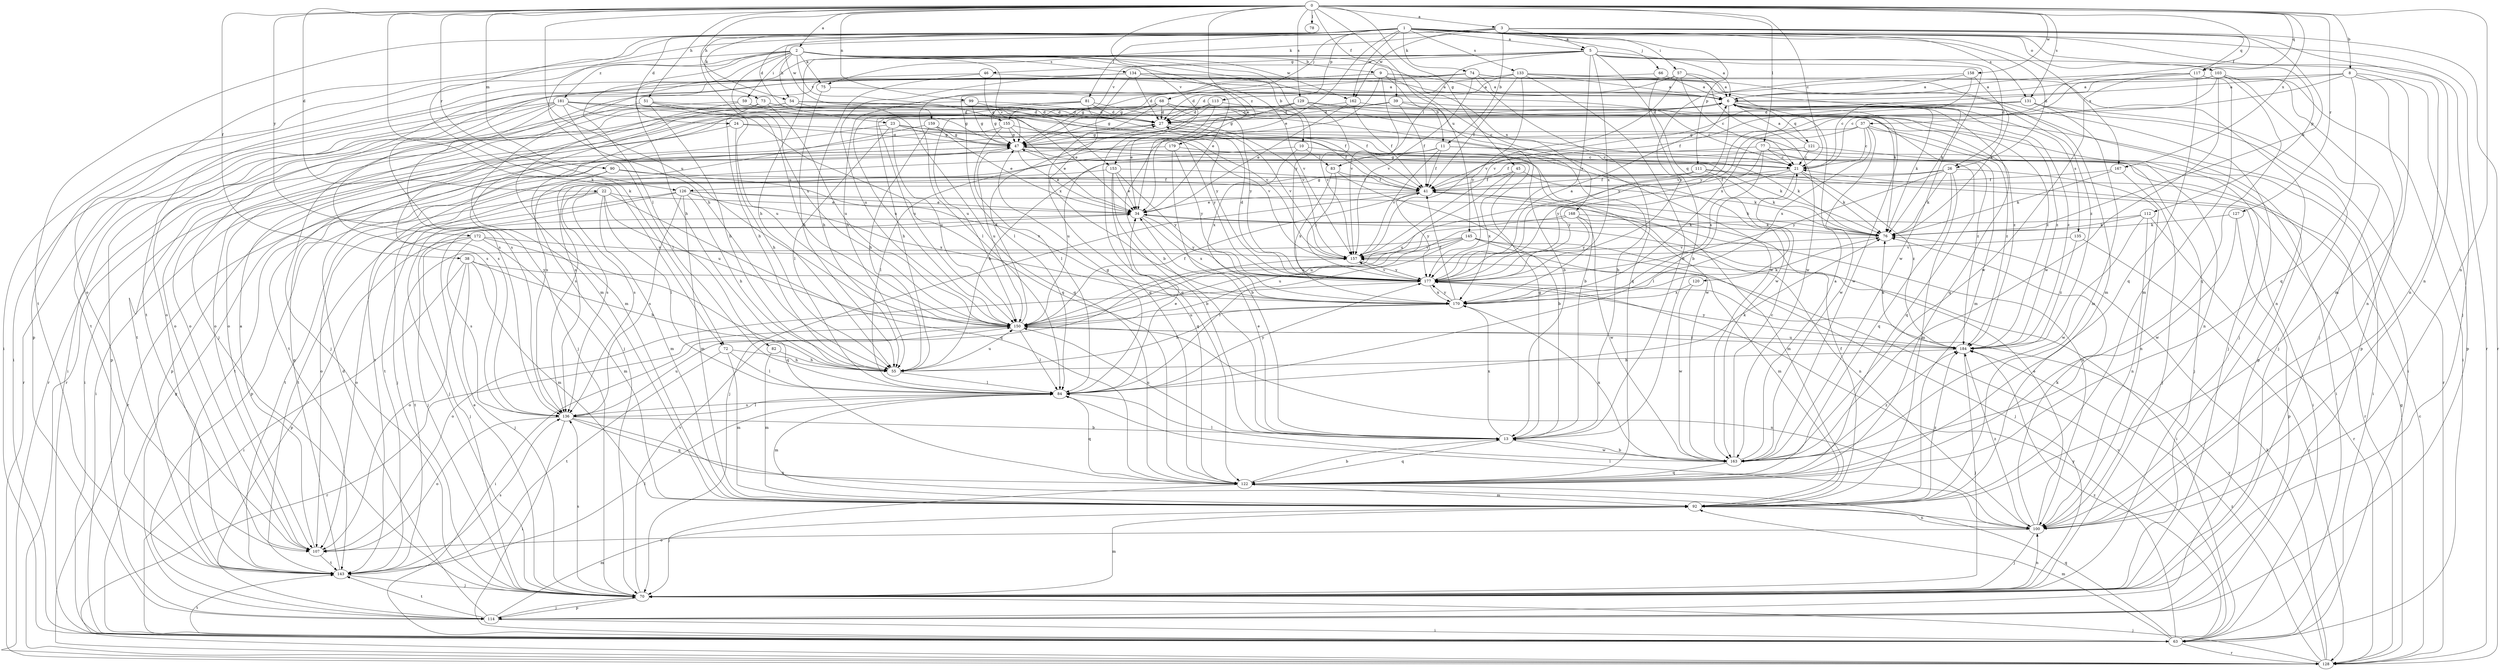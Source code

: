 strict digraph  {
0;
1;
2;
3;
5;
6;
8;
9;
10;
11;
13;
21;
22;
23;
24;
26;
27;
34;
37;
38;
39;
41;
45;
46;
47;
51;
54;
55;
57;
59;
63;
66;
68;
70;
72;
73;
74;
75;
76;
77;
78;
81;
82;
83;
84;
90;
92;
99;
100;
103;
107;
111;
112;
113;
114;
117;
120;
121;
122;
126;
127;
128;
129;
131;
133;
134;
135;
136;
143;
145;
150;
153;
155;
157;
158;
159;
162;
163;
167;
168;
170;
172;
177;
179;
181;
184;
0 -> 2  [label=a];
0 -> 3  [label=a];
0 -> 8  [label=b];
0 -> 21  [label=c];
0 -> 22  [label=d];
0 -> 34  [label=e];
0 -> 37  [label=f];
0 -> 38  [label=f];
0 -> 39  [label=f];
0 -> 45  [label=g];
0 -> 51  [label=h];
0 -> 54  [label=h];
0 -> 72  [label=k];
0 -> 77  [label=l];
0 -> 78  [label=l];
0 -> 90  [label=m];
0 -> 99  [label=n];
0 -> 100  [label=n];
0 -> 117  [label=q];
0 -> 126  [label=r];
0 -> 127  [label=r];
0 -> 129  [label=s];
0 -> 131  [label=s];
0 -> 145  [label=u];
0 -> 150  [label=u];
0 -> 153  [label=v];
0 -> 158  [label=w];
0 -> 167  [label=x];
0 -> 172  [label=y];
1 -> 5  [label=a];
1 -> 23  [label=d];
1 -> 24  [label=d];
1 -> 26  [label=d];
1 -> 34  [label=e];
1 -> 57  [label=i];
1 -> 66  [label=j];
1 -> 68  [label=j];
1 -> 70  [label=j];
1 -> 72  [label=k];
1 -> 73  [label=k];
1 -> 74  [label=k];
1 -> 81  [label=l];
1 -> 103  [label=o];
1 -> 111  [label=p];
1 -> 112  [label=p];
1 -> 113  [label=p];
1 -> 128  [label=r];
1 -> 131  [label=s];
1 -> 133  [label=s];
1 -> 143  [label=t];
1 -> 150  [label=u];
1 -> 159  [label=w];
1 -> 162  [label=w];
1 -> 167  [label=x];
2 -> 9  [label=b];
2 -> 10  [label=b];
2 -> 54  [label=h];
2 -> 55  [label=h];
2 -> 59  [label=i];
2 -> 63  [label=i];
2 -> 75  [label=k];
2 -> 82  [label=l];
2 -> 114  [label=p];
2 -> 134  [label=s];
2 -> 150  [label=u];
2 -> 153  [label=v];
2 -> 155  [label=v];
2 -> 162  [label=w];
2 -> 168  [label=x];
2 -> 177  [label=y];
2 -> 179  [label=z];
2 -> 181  [label=z];
3 -> 5  [label=a];
3 -> 11  [label=b];
3 -> 55  [label=h];
3 -> 75  [label=k];
3 -> 76  [label=k];
3 -> 100  [label=n];
3 -> 107  [label=o];
3 -> 117  [label=q];
3 -> 128  [label=r];
3 -> 162  [label=w];
5 -> 6  [label=a];
5 -> 26  [label=d];
5 -> 46  [label=g];
5 -> 55  [label=h];
5 -> 83  [label=l];
5 -> 100  [label=n];
5 -> 120  [label=q];
5 -> 143  [label=t];
5 -> 155  [label=v];
5 -> 163  [label=w];
5 -> 170  [label=x];
5 -> 177  [label=y];
6 -> 27  [label=d];
6 -> 76  [label=k];
6 -> 114  [label=p];
6 -> 121  [label=q];
6 -> 122  [label=q];
6 -> 135  [label=s];
6 -> 150  [label=u];
6 -> 163  [label=w];
6 -> 177  [label=y];
6 -> 184  [label=z];
8 -> 6  [label=a];
8 -> 27  [label=d];
8 -> 92  [label=m];
8 -> 100  [label=n];
8 -> 114  [label=p];
8 -> 122  [label=q];
8 -> 170  [label=x];
9 -> 6  [label=a];
9 -> 11  [label=b];
9 -> 13  [label=b];
9 -> 63  [label=i];
9 -> 76  [label=k];
9 -> 92  [label=m];
9 -> 107  [label=o];
9 -> 157  [label=v];
9 -> 163  [label=w];
10 -> 76  [label=k];
10 -> 83  [label=l];
10 -> 84  [label=l];
10 -> 170  [label=x];
11 -> 21  [label=c];
11 -> 41  [label=f];
11 -> 63  [label=i];
11 -> 136  [label=s];
11 -> 150  [label=u];
11 -> 157  [label=v];
13 -> 34  [label=e];
13 -> 47  [label=g];
13 -> 122  [label=q];
13 -> 150  [label=u];
13 -> 163  [label=w];
13 -> 170  [label=x];
21 -> 41  [label=f];
21 -> 47  [label=g];
21 -> 76  [label=k];
21 -> 84  [label=l];
21 -> 177  [label=y];
21 -> 184  [label=z];
22 -> 34  [label=e];
22 -> 84  [label=l];
22 -> 92  [label=m];
22 -> 107  [label=o];
22 -> 122  [label=q];
22 -> 143  [label=t];
22 -> 150  [label=u];
23 -> 41  [label=f];
23 -> 47  [label=g];
23 -> 84  [label=l];
23 -> 114  [label=p];
23 -> 150  [label=u];
23 -> 157  [label=v];
24 -> 47  [label=g];
24 -> 55  [label=h];
24 -> 63  [label=i];
24 -> 163  [label=w];
26 -> 76  [label=k];
26 -> 92  [label=m];
26 -> 100  [label=n];
26 -> 122  [label=q];
26 -> 136  [label=s];
26 -> 177  [label=y];
26 -> 126  [label=g];
27 -> 47  [label=g];
27 -> 157  [label=v];
27 -> 184  [label=z];
34 -> 76  [label=k];
34 -> 107  [label=o];
34 -> 170  [label=x];
34 -> 177  [label=y];
37 -> 21  [label=c];
37 -> 47  [label=g];
37 -> 100  [label=n];
37 -> 136  [label=s];
37 -> 163  [label=w];
37 -> 170  [label=x];
37 -> 184  [label=z];
38 -> 55  [label=h];
38 -> 63  [label=i];
38 -> 70  [label=j];
38 -> 92  [label=m];
38 -> 107  [label=o];
38 -> 177  [label=y];
39 -> 13  [label=b];
39 -> 21  [label=c];
39 -> 27  [label=d];
39 -> 41  [label=f];
39 -> 107  [label=o];
39 -> 150  [label=u];
41 -> 34  [label=e];
41 -> 70  [label=j];
41 -> 76  [label=k];
41 -> 92  [label=m];
41 -> 177  [label=y];
45 -> 41  [label=f];
45 -> 76  [label=k];
45 -> 150  [label=u];
45 -> 170  [label=x];
46 -> 6  [label=a];
46 -> 47  [label=g];
46 -> 55  [label=h];
46 -> 136  [label=s];
47 -> 21  [label=c];
47 -> 34  [label=e];
47 -> 63  [label=i];
47 -> 76  [label=k];
47 -> 143  [label=t];
47 -> 150  [label=u];
51 -> 27  [label=d];
51 -> 55  [label=h];
51 -> 70  [label=j];
51 -> 122  [label=q];
51 -> 150  [label=u];
54 -> 27  [label=d];
54 -> 122  [label=q];
54 -> 136  [label=s];
54 -> 143  [label=t];
54 -> 163  [label=w];
55 -> 84  [label=l];
55 -> 150  [label=u];
57 -> 6  [label=a];
57 -> 21  [label=c];
57 -> 55  [label=h];
57 -> 84  [label=l];
57 -> 157  [label=v];
57 -> 163  [label=w];
59 -> 27  [label=d];
59 -> 34  [label=e];
59 -> 92  [label=m];
59 -> 128  [label=r];
63 -> 47  [label=g];
63 -> 92  [label=m];
63 -> 122  [label=q];
63 -> 128  [label=r];
63 -> 143  [label=t];
63 -> 157  [label=v];
63 -> 177  [label=y];
63 -> 184  [label=z];
66 -> 6  [label=a];
66 -> 13  [label=b];
66 -> 143  [label=t];
68 -> 13  [label=b];
68 -> 27  [label=d];
68 -> 47  [label=g];
68 -> 70  [label=j];
68 -> 92  [label=m];
68 -> 107  [label=o];
68 -> 122  [label=q];
68 -> 177  [label=y];
68 -> 184  [label=z];
70 -> 34  [label=e];
70 -> 92  [label=m];
70 -> 100  [label=n];
70 -> 114  [label=p];
70 -> 136  [label=s];
70 -> 157  [label=v];
72 -> 55  [label=h];
72 -> 84  [label=l];
72 -> 92  [label=m];
72 -> 143  [label=t];
73 -> 27  [label=d];
73 -> 55  [label=h];
73 -> 128  [label=r];
73 -> 150  [label=u];
73 -> 184  [label=z];
74 -> 6  [label=a];
74 -> 47  [label=g];
74 -> 70  [label=j];
74 -> 84  [label=l];
74 -> 122  [label=q];
74 -> 136  [label=s];
74 -> 157  [label=v];
74 -> 184  [label=z];
75 -> 34  [label=e];
75 -> 55  [label=h];
76 -> 157  [label=v];
77 -> 21  [label=c];
77 -> 55  [label=h];
77 -> 63  [label=i];
77 -> 122  [label=q];
77 -> 170  [label=x];
77 -> 177  [label=y];
81 -> 27  [label=d];
81 -> 47  [label=g];
81 -> 70  [label=j];
81 -> 150  [label=u];
81 -> 157  [label=v];
81 -> 177  [label=y];
82 -> 55  [label=h];
82 -> 92  [label=m];
83 -> 13  [label=b];
83 -> 41  [label=f];
83 -> 170  [label=x];
83 -> 177  [label=y];
84 -> 34  [label=e];
84 -> 47  [label=g];
84 -> 76  [label=k];
84 -> 92  [label=m];
84 -> 122  [label=q];
84 -> 136  [label=s];
84 -> 177  [label=y];
90 -> 41  [label=f];
90 -> 70  [label=j];
90 -> 143  [label=t];
90 -> 170  [label=x];
92 -> 41  [label=f];
92 -> 100  [label=n];
92 -> 184  [label=z];
99 -> 27  [label=d];
99 -> 41  [label=f];
99 -> 47  [label=g];
99 -> 107  [label=o];
100 -> 34  [label=e];
100 -> 70  [label=j];
100 -> 76  [label=k];
100 -> 84  [label=l];
100 -> 107  [label=o];
100 -> 184  [label=z];
103 -> 6  [label=a];
103 -> 21  [label=c];
103 -> 63  [label=i];
103 -> 70  [label=j];
103 -> 114  [label=p];
103 -> 122  [label=q];
103 -> 157  [label=v];
103 -> 163  [label=w];
107 -> 6  [label=a];
107 -> 143  [label=t];
111 -> 41  [label=f];
111 -> 63  [label=i];
111 -> 76  [label=k];
111 -> 128  [label=r];
111 -> 136  [label=s];
111 -> 143  [label=t];
112 -> 76  [label=k];
112 -> 100  [label=n];
112 -> 128  [label=r];
112 -> 150  [label=u];
112 -> 163  [label=w];
113 -> 21  [label=c];
113 -> 27  [label=d];
113 -> 34  [label=e];
113 -> 55  [label=h];
113 -> 122  [label=q];
114 -> 27  [label=d];
114 -> 63  [label=i];
114 -> 70  [label=j];
114 -> 92  [label=m];
114 -> 143  [label=t];
117 -> 6  [label=a];
117 -> 92  [label=m];
117 -> 122  [label=q];
117 -> 163  [label=w];
117 -> 177  [label=y];
120 -> 163  [label=w];
120 -> 170  [label=x];
121 -> 6  [label=a];
121 -> 21  [label=c];
121 -> 41  [label=f];
121 -> 70  [label=j];
122 -> 13  [label=b];
122 -> 70  [label=j];
122 -> 92  [label=m];
126 -> 34  [label=e];
126 -> 55  [label=h];
126 -> 70  [label=j];
126 -> 92  [label=m];
126 -> 100  [label=n];
126 -> 136  [label=s];
126 -> 143  [label=t];
126 -> 170  [label=x];
127 -> 76  [label=k];
127 -> 114  [label=p];
127 -> 163  [label=w];
128 -> 21  [label=c];
128 -> 47  [label=g];
128 -> 70  [label=j];
128 -> 76  [label=k];
128 -> 177  [label=y];
128 -> 184  [label=z];
129 -> 27  [label=d];
129 -> 47  [label=g];
129 -> 63  [label=i];
129 -> 70  [label=j];
129 -> 107  [label=o];
129 -> 157  [label=v];
131 -> 27  [label=d];
131 -> 41  [label=f];
131 -> 70  [label=j];
131 -> 92  [label=m];
131 -> 128  [label=r];
131 -> 157  [label=v];
133 -> 6  [label=a];
133 -> 13  [label=b];
133 -> 27  [label=d];
133 -> 41  [label=f];
133 -> 47  [label=g];
133 -> 92  [label=m];
133 -> 100  [label=n];
133 -> 177  [label=y];
134 -> 6  [label=a];
134 -> 27  [label=d];
134 -> 70  [label=j];
134 -> 76  [label=k];
134 -> 150  [label=u];
134 -> 157  [label=v];
134 -> 170  [label=x];
135 -> 128  [label=r];
135 -> 157  [label=v];
135 -> 184  [label=z];
136 -> 13  [label=b];
136 -> 63  [label=i];
136 -> 84  [label=l];
136 -> 100  [label=n];
136 -> 107  [label=o];
136 -> 122  [label=q];
136 -> 150  [label=u];
143 -> 47  [label=g];
143 -> 70  [label=j];
143 -> 84  [label=l];
143 -> 136  [label=s];
145 -> 63  [label=i];
145 -> 70  [label=j];
145 -> 84  [label=l];
145 -> 92  [label=m];
145 -> 143  [label=t];
145 -> 150  [label=u];
145 -> 157  [label=v];
150 -> 27  [label=d];
150 -> 41  [label=f];
150 -> 63  [label=i];
150 -> 84  [label=l];
150 -> 100  [label=n];
150 -> 128  [label=r];
150 -> 184  [label=z];
153 -> 13  [label=b];
153 -> 34  [label=e];
153 -> 41  [label=f];
153 -> 114  [label=p];
153 -> 122  [label=q];
153 -> 177  [label=y];
155 -> 34  [label=e];
155 -> 47  [label=g];
155 -> 84  [label=l];
155 -> 143  [label=t];
155 -> 177  [label=y];
157 -> 177  [label=y];
158 -> 6  [label=a];
158 -> 21  [label=c];
158 -> 76  [label=k];
158 -> 177  [label=y];
159 -> 13  [label=b];
159 -> 34  [label=e];
159 -> 47  [label=g];
159 -> 55  [label=h];
159 -> 136  [label=s];
162 -> 27  [label=d];
162 -> 34  [label=e];
162 -> 41  [label=f];
162 -> 184  [label=z];
163 -> 6  [label=a];
163 -> 13  [label=b];
163 -> 21  [label=c];
163 -> 84  [label=l];
163 -> 122  [label=q];
163 -> 170  [label=x];
163 -> 184  [label=z];
167 -> 41  [label=f];
167 -> 70  [label=j];
167 -> 76  [label=k];
168 -> 70  [label=j];
168 -> 76  [label=k];
168 -> 100  [label=n];
168 -> 150  [label=u];
168 -> 163  [label=w];
168 -> 177  [label=y];
170 -> 41  [label=f];
170 -> 55  [label=h];
170 -> 76  [label=k];
170 -> 150  [label=u];
170 -> 177  [label=y];
172 -> 70  [label=j];
172 -> 92  [label=m];
172 -> 114  [label=p];
172 -> 122  [label=q];
172 -> 136  [label=s];
172 -> 157  [label=v];
177 -> 6  [label=a];
177 -> 27  [label=d];
177 -> 107  [label=o];
177 -> 157  [label=v];
177 -> 170  [label=x];
179 -> 13  [label=b];
179 -> 21  [label=c];
179 -> 128  [label=r];
179 -> 177  [label=y];
181 -> 27  [label=d];
181 -> 41  [label=f];
181 -> 47  [label=g];
181 -> 63  [label=i];
181 -> 84  [label=l];
181 -> 114  [label=p];
181 -> 128  [label=r];
181 -> 136  [label=s];
181 -> 157  [label=v];
184 -> 55  [label=h];
184 -> 70  [label=j];
184 -> 76  [label=k];
184 -> 150  [label=u];
184 -> 177  [label=y];
}
